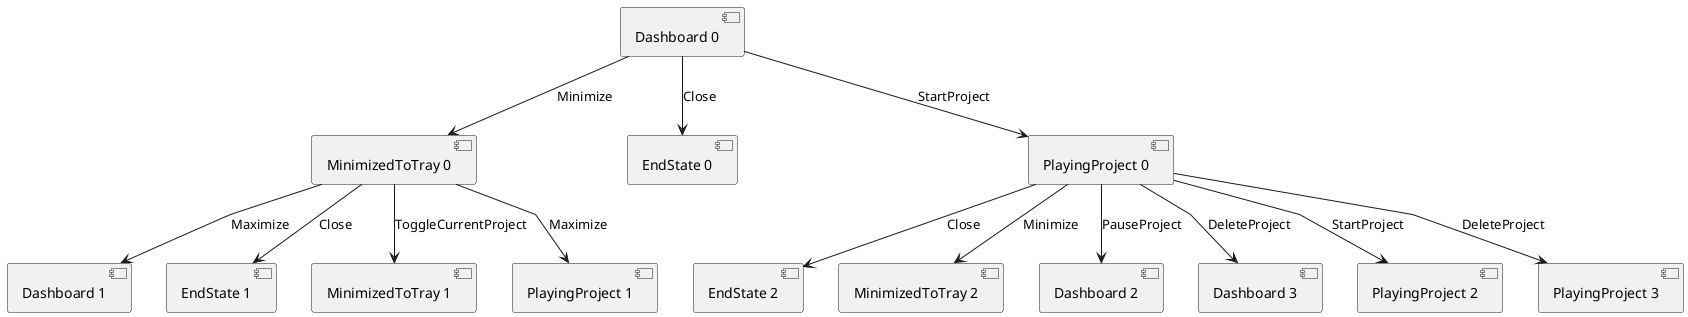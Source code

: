 @startuml
skinparam linetype polyline

[Dashboard 0] -d-> [MinimizedToTray 0] : Minimize
[Dashboard 0] -d-> [EndState 0] : Close
[Dashboard 0] -d-> [PlayingProject 0] : StartProject

[MinimizedToTray 0] -d-> [Dashboard 1] : Maximize
[MinimizedToTray 0] -d-> [EndState 1] : Close
[MinimizedToTray 0] -d-> [MinimizedToTray 1] : ToggleCurrentProject
[MinimizedToTray 0] -d-> [PlayingProject 1] : Maximize 

[PlayingProject 0] -d-> [EndState 2] : Close
[PlayingProject 0] -d-> [MinimizedToTray 2] : Minimize 
[PlayingProject 0] -d-> [Dashboard 2] : PauseProject
[PlayingProject 0] -d-> [Dashboard 3] : DeleteProject 
[PlayingProject 0] -d-> [PlayingProject 2] : StartProject 
[PlayingProject 0] -d-> [PlayingProject 3] : DeleteProject 

@enduml